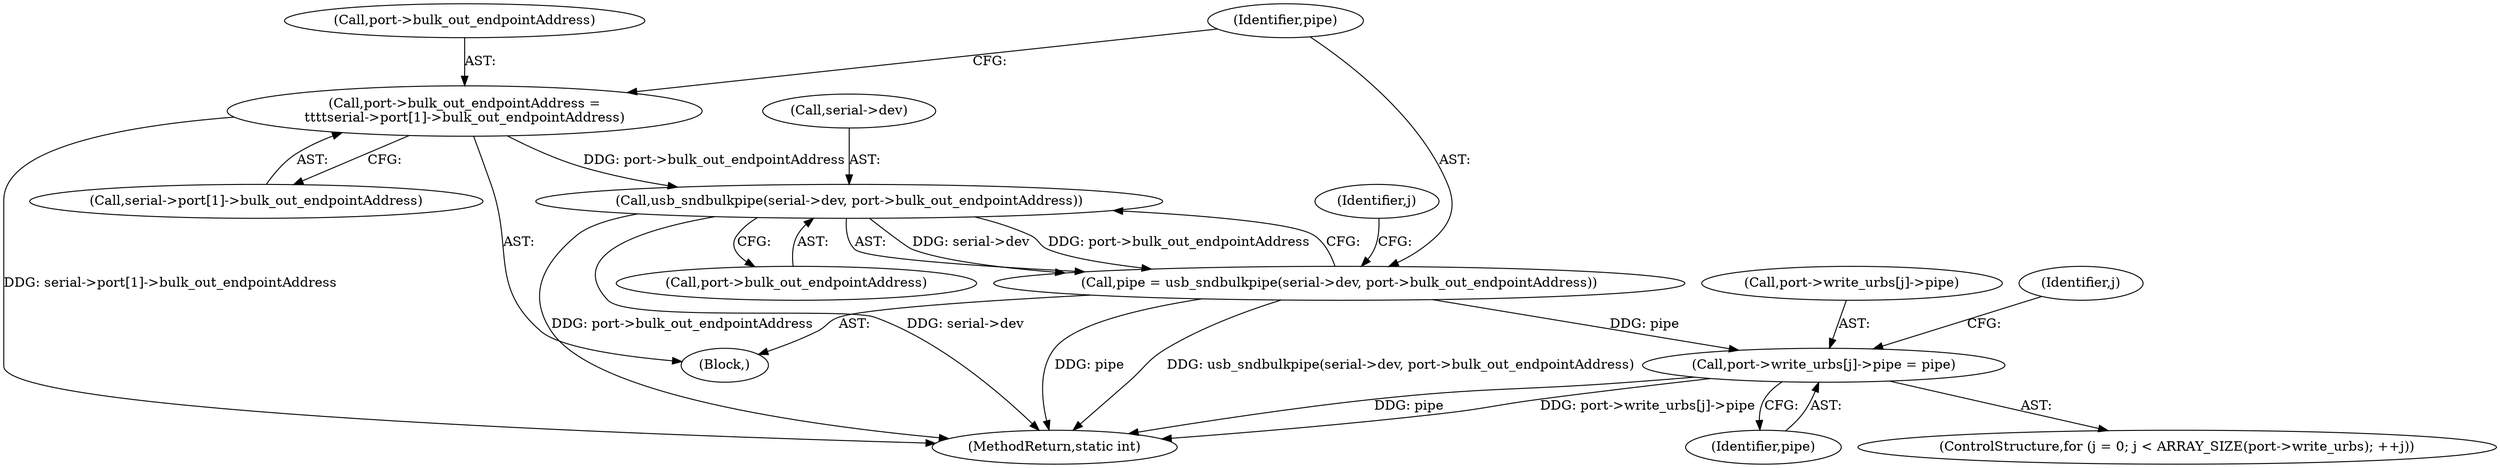 digraph "0_linux_cb3232138e37129e88240a98a1d2aba2187ff57c@pointer" {
"1000138" [label="(Call,usb_sndbulkpipe(serial->dev, port->bulk_out_endpointAddress))"];
"1000125" [label="(Call,port->bulk_out_endpointAddress =\n\t\t\t\tserial->port[1]->bulk_out_endpointAddress)"];
"1000136" [label="(Call,pipe = usb_sndbulkpipe(serial->dev, port->bulk_out_endpointAddress))"];
"1000157" [label="(Call,port->write_urbs[j]->pipe = pipe)"];
"1000142" [label="(Call,port->bulk_out_endpointAddress)"];
"1000126" [label="(Call,port->bulk_out_endpointAddress)"];
"1000138" [label="(Call,usb_sndbulkpipe(serial->dev, port->bulk_out_endpointAddress))"];
"1000147" [label="(Identifier,j)"];
"1000105" [label="(Block,)"];
"1000139" [label="(Call,serial->dev)"];
"1000129" [label="(Call,serial->port[1]->bulk_out_endpointAddress)"];
"1000158" [label="(Call,port->write_urbs[j]->pipe)"];
"1000168" [label="(MethodReturn,static int)"];
"1000125" [label="(Call,port->bulk_out_endpointAddress =\n\t\t\t\tserial->port[1]->bulk_out_endpointAddress)"];
"1000156" [label="(Identifier,j)"];
"1000137" [label="(Identifier,pipe)"];
"1000136" [label="(Call,pipe = usb_sndbulkpipe(serial->dev, port->bulk_out_endpointAddress))"];
"1000165" [label="(Identifier,pipe)"];
"1000157" [label="(Call,port->write_urbs[j]->pipe = pipe)"];
"1000145" [label="(ControlStructure,for (j = 0; j < ARRAY_SIZE(port->write_urbs); ++j))"];
"1000138" -> "1000136"  [label="AST: "];
"1000138" -> "1000142"  [label="CFG: "];
"1000139" -> "1000138"  [label="AST: "];
"1000142" -> "1000138"  [label="AST: "];
"1000136" -> "1000138"  [label="CFG: "];
"1000138" -> "1000168"  [label="DDG: port->bulk_out_endpointAddress"];
"1000138" -> "1000168"  [label="DDG: serial->dev"];
"1000138" -> "1000136"  [label="DDG: serial->dev"];
"1000138" -> "1000136"  [label="DDG: port->bulk_out_endpointAddress"];
"1000125" -> "1000138"  [label="DDG: port->bulk_out_endpointAddress"];
"1000125" -> "1000105"  [label="AST: "];
"1000125" -> "1000129"  [label="CFG: "];
"1000126" -> "1000125"  [label="AST: "];
"1000129" -> "1000125"  [label="AST: "];
"1000137" -> "1000125"  [label="CFG: "];
"1000125" -> "1000168"  [label="DDG: serial->port[1]->bulk_out_endpointAddress"];
"1000136" -> "1000105"  [label="AST: "];
"1000137" -> "1000136"  [label="AST: "];
"1000147" -> "1000136"  [label="CFG: "];
"1000136" -> "1000168"  [label="DDG: usb_sndbulkpipe(serial->dev, port->bulk_out_endpointAddress)"];
"1000136" -> "1000168"  [label="DDG: pipe"];
"1000136" -> "1000157"  [label="DDG: pipe"];
"1000157" -> "1000145"  [label="AST: "];
"1000157" -> "1000165"  [label="CFG: "];
"1000158" -> "1000157"  [label="AST: "];
"1000165" -> "1000157"  [label="AST: "];
"1000156" -> "1000157"  [label="CFG: "];
"1000157" -> "1000168"  [label="DDG: pipe"];
"1000157" -> "1000168"  [label="DDG: port->write_urbs[j]->pipe"];
}
